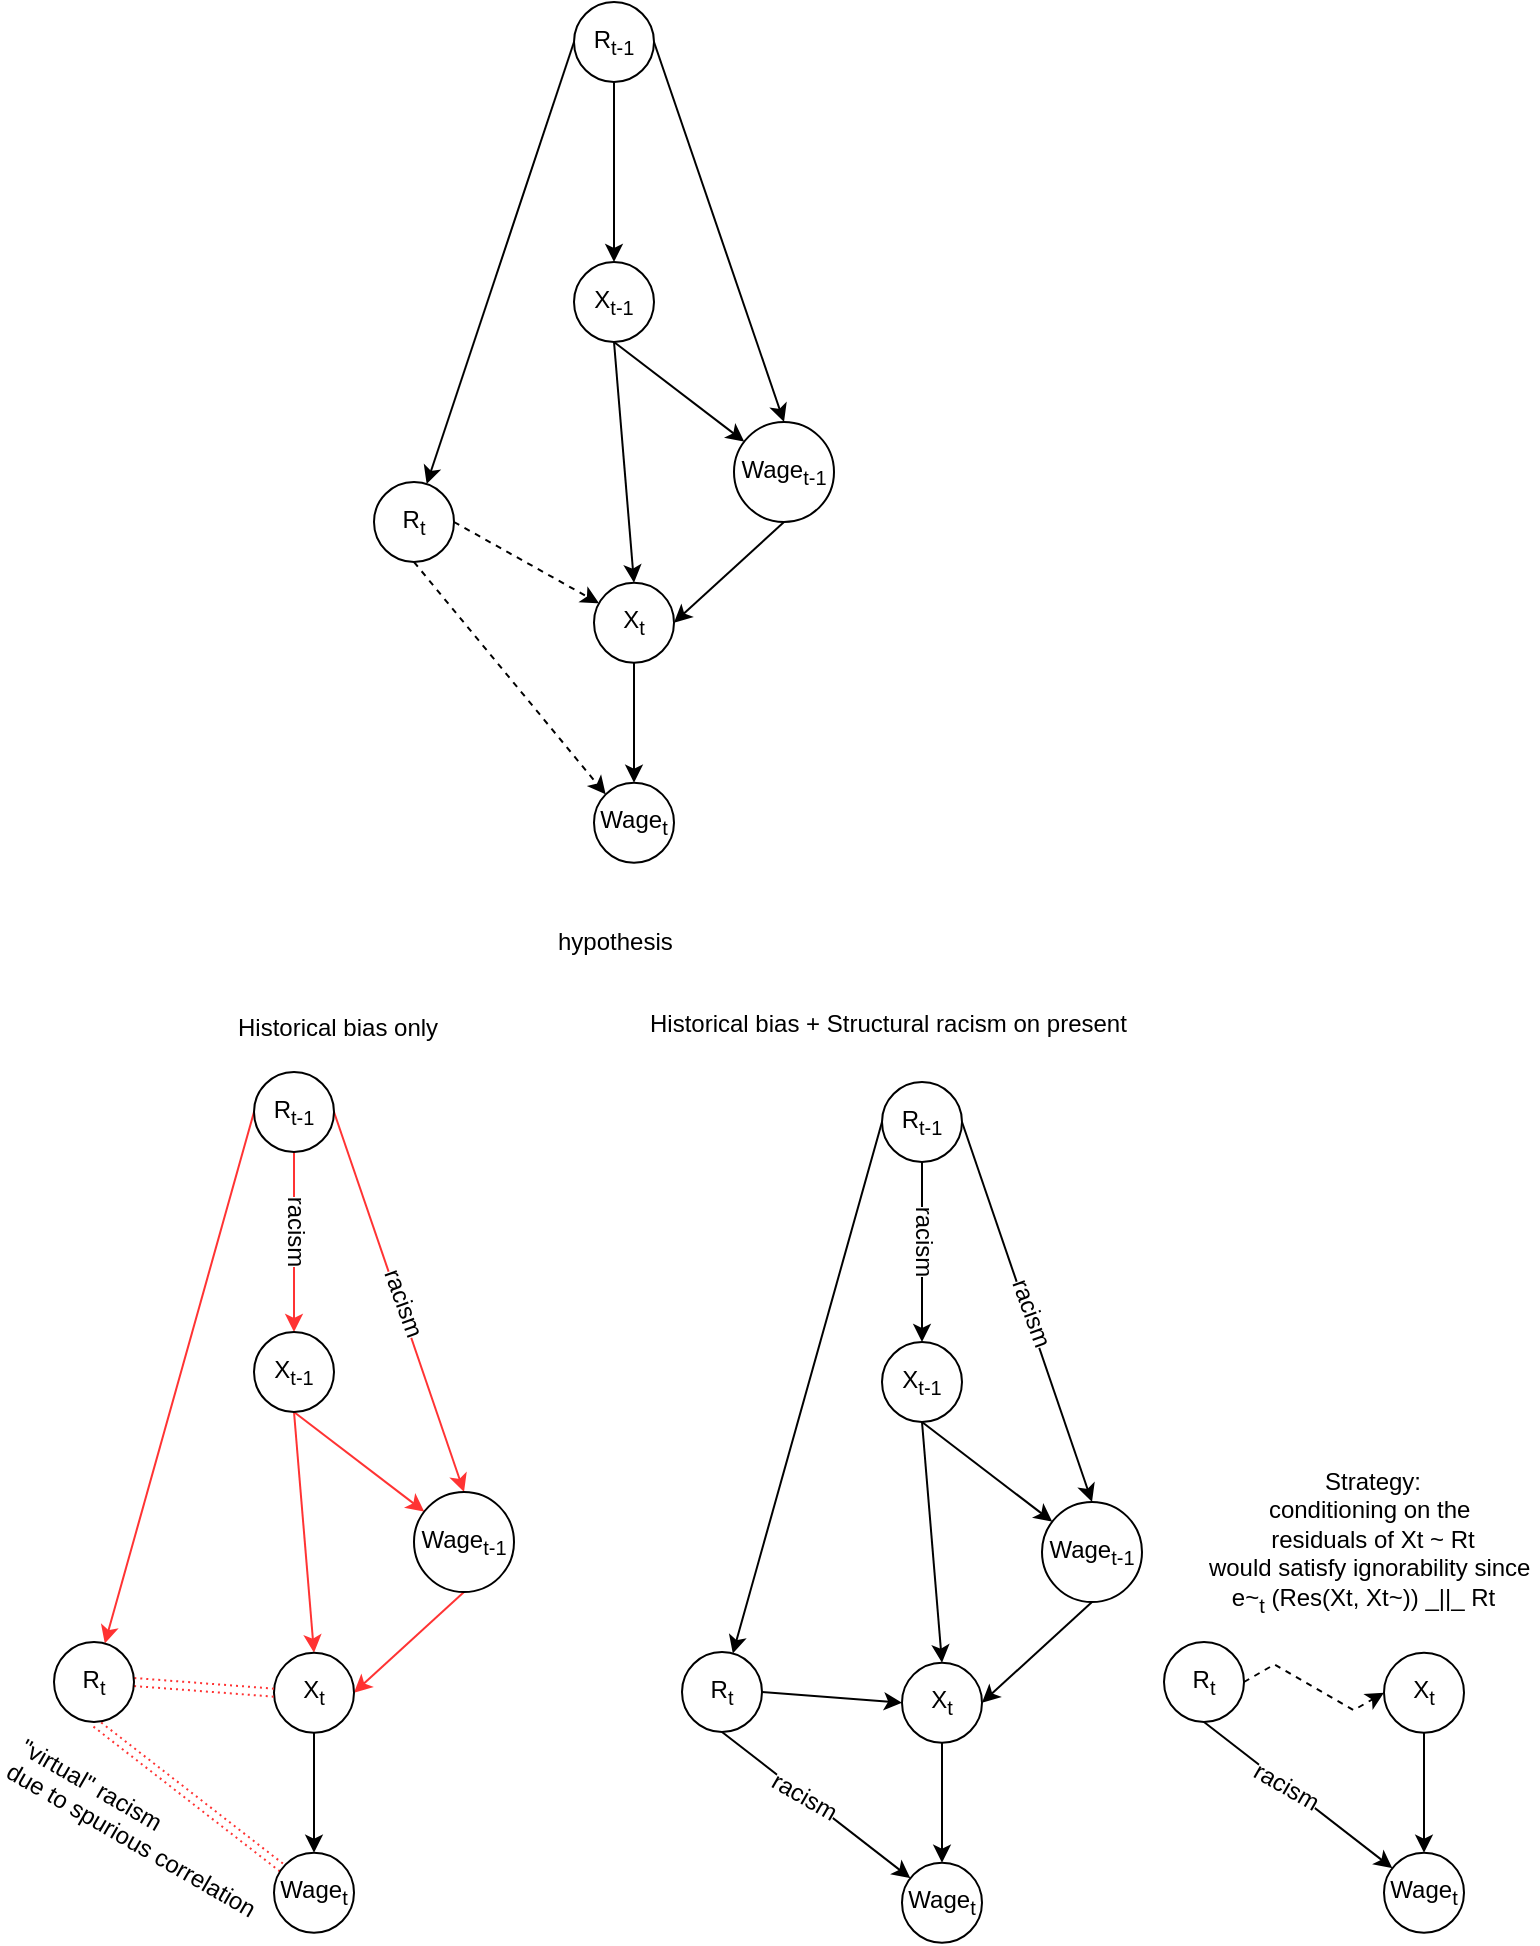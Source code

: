 <mxGraphModel dx="810" dy="400" grid="1" gridSize="10" guides="1" tooltips="1" connect="1" arrows="1" fold="1" page="1" pageScale="1" pageWidth="827" pageHeight="1169" background="#ffffff"><root><mxCell id="0"/><mxCell id="1" parent="0"/><mxCell id="7" style="edgeStyle=orthogonalEdgeStyle;rounded=0;html=1;exitX=0.5;exitY=1;jettySize=auto;orthogonalLoop=1;" edge="1" parent="1" source="2" target="3"><mxGeometry relative="1" as="geometry"><Array as="points"><mxPoint x="380" y="170"/><mxPoint x="380" y="170"/></Array></mxGeometry></mxCell><mxCell id="14" style="rounded=0;html=1;exitX=0;exitY=0.5;jettySize=auto;orthogonalLoop=1;" edge="1" parent="1" source="2" target="6"><mxGeometry relative="1" as="geometry"/></mxCell><mxCell id="17" style="edgeStyle=none;rounded=0;html=1;exitX=1;exitY=0.5;entryX=0.5;entryY=0;jettySize=auto;orthogonalLoop=1;" edge="1" parent="1" source="2" target="4"><mxGeometry relative="1" as="geometry"/></mxCell><mxCell id="2" value="R&lt;sub&gt;t-1&lt;/sub&gt;" style="ellipse;whiteSpace=wrap;html=1;aspect=fixed;" vertex="1" parent="1"><mxGeometry x="360" y="80" width="40" height="40" as="geometry"/></mxCell><mxCell id="8" style="rounded=0;html=1;exitX=0.5;exitY=1;jettySize=auto;orthogonalLoop=1;" edge="1" parent="1" source="3" target="4"><mxGeometry relative="1" as="geometry"/></mxCell><mxCell id="19" style="edgeStyle=none;rounded=0;html=1;exitX=0.5;exitY=1;entryX=0.5;entryY=0;jettySize=auto;orthogonalLoop=1;" edge="1" parent="1" source="3" target="5"><mxGeometry relative="1" as="geometry"/></mxCell><mxCell id="3" value="X&lt;sub&gt;t-1&lt;/sub&gt;" style="ellipse;whiteSpace=wrap;html=1;aspect=fixed;" vertex="1" parent="1"><mxGeometry x="360" y="210" width="40" height="40" as="geometry"/></mxCell><mxCell id="16" style="rounded=0;html=1;exitX=0.5;exitY=1;entryX=1;entryY=0.5;jettySize=auto;orthogonalLoop=1;" edge="1" parent="1" source="4" target="5"><mxGeometry relative="1" as="geometry"/></mxCell><mxCell id="4" value="Wage&lt;sub&gt;t-1&lt;/sub&gt;" style="ellipse;whiteSpace=wrap;html=1;aspect=fixed;" vertex="1" parent="1"><mxGeometry x="440" y="290" width="50" height="50" as="geometry"/></mxCell><mxCell id="20" style="edgeStyle=none;rounded=0;html=1;exitX=0.5;exitY=1;entryX=0.5;entryY=0;jettySize=auto;orthogonalLoop=1;" edge="1" parent="1" source="5" target="15"><mxGeometry relative="1" as="geometry"/></mxCell><mxCell id="5" value="X&lt;sub&gt;t&lt;/sub&gt;" style="ellipse;whiteSpace=wrap;html=1;aspect=fixed;" vertex="1" parent="1"><mxGeometry x="370" y="370.333" width="40" height="40" as="geometry"/></mxCell><mxCell id="21" style="edgeStyle=none;rounded=0;html=1;exitX=1;exitY=0.5;jettySize=auto;orthogonalLoop=1;dashed=1;" edge="1" parent="1" source="6" target="5"><mxGeometry relative="1" as="geometry"/></mxCell><mxCell id="22" style="edgeStyle=none;rounded=0;html=1;exitX=0.5;exitY=1;entryX=0;entryY=0;dashed=1;jettySize=auto;orthogonalLoop=1;" edge="1" parent="1" source="6" target="15"><mxGeometry relative="1" as="geometry"/></mxCell><mxCell id="6" value="R&lt;sub&gt;t&lt;/sub&gt;" style="ellipse;whiteSpace=wrap;html=1;aspect=fixed;" vertex="1" parent="1"><mxGeometry x="260" y="320" width="40" height="40" as="geometry"/></mxCell><mxCell id="15" value="Wage&lt;sub&gt;t&lt;/sub&gt;" style="ellipse;whiteSpace=wrap;html=1;aspect=fixed;" vertex="1" parent="1"><mxGeometry x="370" y="470.333" width="40" height="40" as="geometry"/></mxCell><mxCell id="31" value="hypothesis" style="text;html=1;resizable=0;points=[];autosize=1;align=left;verticalAlign=top;spacingTop=-4;" vertex="1" parent="1"><mxGeometry x="350" y="540" width="70" height="20" as="geometry"/></mxCell><mxCell id="32" value="Historical bias only" style="text;html=1;resizable=0;points=[];autosize=1;align=left;verticalAlign=top;spacingTop=-4;" vertex="1" parent="1"><mxGeometry x="190" y="583" width="120" height="20" as="geometry"/></mxCell><mxCell id="34" style="edgeStyle=orthogonalEdgeStyle;rounded=0;html=1;exitX=0.5;exitY=1;jettySize=auto;orthogonalLoop=1;strokeColor=#FF3333;" edge="1" source="37" target="40" parent="1"><mxGeometry relative="1" as="geometry"><Array as="points"><mxPoint x="220" y="705"/><mxPoint x="220" y="705"/></Array></mxGeometry></mxCell><mxCell id="68" value="racism" style="text;html=1;resizable=0;points=[];align=center;verticalAlign=middle;labelBackgroundColor=#ffffff;rotation=90;" vertex="1" connectable="0" parent="34"><mxGeometry x="0.111" y="16" relative="1" as="geometry"><mxPoint x="-15" y="-11" as="offset"/></mxGeometry></mxCell><mxCell id="35" style="rounded=0;html=1;exitX=0;exitY=0.5;jettySize=auto;orthogonalLoop=1;strokeColor=#FF3333;" edge="1" source="37" target="47" parent="1"><mxGeometry relative="1" as="geometry"/></mxCell><mxCell id="36" style="edgeStyle=none;rounded=0;html=1;exitX=1;exitY=0.5;entryX=0.5;entryY=0;jettySize=auto;orthogonalLoop=1;strokeColor=#FF3333;" edge="1" source="37" target="42" parent="1"><mxGeometry relative="1" as="geometry"/></mxCell><mxCell id="67" value="racism" style="text;html=1;resizable=0;points=[];align=center;verticalAlign=middle;labelBackgroundColor=#ffffff;rotation=70;" vertex="1" connectable="0" parent="36"><mxGeometry x="-0.148" y="-2" relative="1" as="geometry"><mxPoint x="9" y="13" as="offset"/></mxGeometry></mxCell><mxCell id="37" value="R&lt;sub&gt;t-1&lt;/sub&gt;" style="ellipse;whiteSpace=wrap;html=1;aspect=fixed;" vertex="1" parent="1"><mxGeometry x="200" y="615" width="40" height="40" as="geometry"/></mxCell><mxCell id="38" style="rounded=0;html=1;exitX=0.5;exitY=1;jettySize=auto;orthogonalLoop=1;strokeColor=#FF3333;" edge="1" source="40" target="42" parent="1"><mxGeometry relative="1" as="geometry"/></mxCell><mxCell id="39" style="edgeStyle=none;rounded=0;html=1;exitX=0.5;exitY=1;entryX=0.5;entryY=0;jettySize=auto;orthogonalLoop=1;strokeColor=#FF3333;" edge="1" source="40" target="44" parent="1"><mxGeometry relative="1" as="geometry"/></mxCell><mxCell id="40" value="X&lt;sub&gt;t-1&lt;/sub&gt;" style="ellipse;whiteSpace=wrap;html=1;aspect=fixed;" vertex="1" parent="1"><mxGeometry x="200" y="745" width="40" height="40" as="geometry"/></mxCell><mxCell id="41" style="rounded=0;html=1;exitX=0.5;exitY=1;entryX=1;entryY=0.5;jettySize=auto;orthogonalLoop=1;strokeColor=#FF3333;" edge="1" source="42" target="44" parent="1"><mxGeometry relative="1" as="geometry"/></mxCell><mxCell id="42" value="Wage&lt;sub&gt;t-1&lt;/sub&gt;" style="ellipse;whiteSpace=wrap;html=1;aspect=fixed;" vertex="1" parent="1"><mxGeometry x="280" y="825" width="50" height="50" as="geometry"/></mxCell><mxCell id="43" style="edgeStyle=none;rounded=0;html=1;exitX=0.5;exitY=1;entryX=0.5;entryY=0;jettySize=auto;orthogonalLoop=1;" edge="1" source="44" target="48" parent="1"><mxGeometry relative="1" as="geometry"/></mxCell><mxCell id="44" value="X&lt;sub&gt;t&lt;/sub&gt;" style="ellipse;whiteSpace=wrap;html=1;aspect=fixed;" vertex="1" parent="1"><mxGeometry x="210" y="905.333" width="40" height="40" as="geometry"/></mxCell><mxCell id="49" style="edgeStyle=none;rounded=0;html=1;exitX=1;exitY=0.5;entryX=0;entryY=0.5;dashed=1;jettySize=auto;orthogonalLoop=1;shape=link;dashPattern=1 2;strokeColor=#FF3333;" edge="1" parent="1" source="47" target="44"><mxGeometry relative="1" as="geometry"/></mxCell><mxCell id="50" style="edgeStyle=none;shape=link;rounded=0;html=1;exitX=0.5;exitY=1;dashed=1;dashPattern=1 2;jettySize=auto;orthogonalLoop=1;strokeColor=#FF3333;" edge="1" parent="1" source="47" target="48"><mxGeometry relative="1" as="geometry"/></mxCell><mxCell id="47" value="R&lt;sub&gt;t&lt;/sub&gt;" style="ellipse;whiteSpace=wrap;html=1;aspect=fixed;" vertex="1" parent="1"><mxGeometry x="100" y="900" width="40" height="40" as="geometry"/></mxCell><mxCell id="48" value="Wage&lt;sub&gt;t&lt;/sub&gt;" style="ellipse;whiteSpace=wrap;html=1;aspect=fixed;" vertex="1" parent="1"><mxGeometry x="210" y="1005.333" width="40" height="40" as="geometry"/></mxCell><mxCell id="66" value="Historical bias + Structural racism on present" style="text;html=1;resizable=0;points=[];autosize=1;align=left;verticalAlign=top;spacingTop=-4;" vertex="1" parent="1"><mxGeometry x="396" y="581" width="250" height="20" as="geometry"/></mxCell><mxCell id="69" value="&quot;virtual&quot; racism&lt;div&gt;due to spurious correlation&lt;/div&gt;" style="text;html=1;resizable=0;points=[];autosize=1;align=left;verticalAlign=top;spacingTop=-4;rotation=30;" vertex="1" parent="1"><mxGeometry x="70" y="980" width="160" height="30" as="geometry"/></mxCell><mxCell id="70" style="edgeStyle=none;shape=link;rounded=0;html=1;exitX=1;exitY=0.5;jettySize=auto;orthogonalLoop=1;" edge="1" parent="1"><mxGeometry relative="1" as="geometry"><mxPoint x="540" y="630" as="sourcePoint"/><mxPoint x="540" y="629.667" as="targetPoint"/></mxGeometry></mxCell><mxCell id="71" style="edgeStyle=orthogonalEdgeStyle;rounded=0;html=1;exitX=0.5;exitY=1;jettySize=auto;orthogonalLoop=1;" edge="1" source="76" target="79" parent="1"><mxGeometry relative="1" as="geometry"><Array as="points"><mxPoint x="534" y="710"/><mxPoint x="534" y="710"/></Array></mxGeometry></mxCell><mxCell id="72" value="racism" style="text;html=1;resizable=0;points=[];align=center;verticalAlign=middle;labelBackgroundColor=#ffffff;rotation=90;" vertex="1" connectable="0" parent="71"><mxGeometry x="0.111" y="16" relative="1" as="geometry"><mxPoint x="-15" y="-11" as="offset"/></mxGeometry></mxCell><mxCell id="73" style="rounded=0;html=1;exitX=0;exitY=0.5;jettySize=auto;orthogonalLoop=1;" edge="1" source="76" target="86" parent="1"><mxGeometry relative="1" as="geometry"/></mxCell><mxCell id="74" style="edgeStyle=none;rounded=0;html=1;exitX=1;exitY=0.5;entryX=0.5;entryY=0;jettySize=auto;orthogonalLoop=1;" edge="1" source="76" target="81" parent="1"><mxGeometry relative="1" as="geometry"/></mxCell><mxCell id="75" value="racism" style="text;html=1;resizable=0;points=[];align=center;verticalAlign=middle;labelBackgroundColor=#ffffff;rotation=70;" vertex="1" connectable="0" parent="74"><mxGeometry x="-0.148" y="-2" relative="1" as="geometry"><mxPoint x="9" y="13" as="offset"/></mxGeometry></mxCell><mxCell id="76" value="R&lt;sub&gt;t-1&lt;/sub&gt;" style="ellipse;whiteSpace=wrap;html=1;aspect=fixed;" vertex="1" parent="1"><mxGeometry x="514" y="620" width="40" height="40" as="geometry"/></mxCell><mxCell id="77" style="rounded=0;html=1;exitX=0.5;exitY=1;jettySize=auto;orthogonalLoop=1;" edge="1" source="79" target="81" parent="1"><mxGeometry relative="1" as="geometry"/></mxCell><mxCell id="78" style="edgeStyle=none;rounded=0;html=1;exitX=0.5;exitY=1;entryX=0.5;entryY=0;jettySize=auto;orthogonalLoop=1;" edge="1" source="79" target="83" parent="1"><mxGeometry relative="1" as="geometry"/></mxCell><mxCell id="79" value="X&lt;sub&gt;t-1&lt;/sub&gt;" style="ellipse;whiteSpace=wrap;html=1;aspect=fixed;" vertex="1" parent="1"><mxGeometry x="514" y="750" width="40" height="40" as="geometry"/></mxCell><mxCell id="80" style="rounded=0;html=1;exitX=0.5;exitY=1;entryX=1;entryY=0.5;jettySize=auto;orthogonalLoop=1;" edge="1" source="81" target="83" parent="1"><mxGeometry relative="1" as="geometry"/></mxCell><mxCell id="81" value="Wage&lt;sub&gt;t-1&lt;/sub&gt;" style="ellipse;whiteSpace=wrap;html=1;aspect=fixed;" vertex="1" parent="1"><mxGeometry x="594" y="830" width="50" height="50" as="geometry"/></mxCell><mxCell id="82" style="edgeStyle=none;rounded=0;html=1;exitX=0.5;exitY=1;entryX=0.5;entryY=0;jettySize=auto;orthogonalLoop=1;" edge="1" source="83" target="87" parent="1"><mxGeometry relative="1" as="geometry"/></mxCell><mxCell id="83" value="X&lt;sub&gt;t&lt;/sub&gt;" style="ellipse;whiteSpace=wrap;html=1;aspect=fixed;" vertex="1" parent="1"><mxGeometry x="524" y="910.333" width="40" height="40" as="geometry"/></mxCell><mxCell id="84" style="rounded=0;html=1;exitX=1;exitY=0.5;entryX=0;entryY=0.5;jettySize=auto;orthogonalLoop=1;" edge="1" source="86" target="83" parent="1"><mxGeometry relative="1" as="geometry"/></mxCell><mxCell id="85" style="edgeStyle=none;rounded=0;html=1;exitX=0.5;exitY=1;jettySize=auto;orthogonalLoop=1;" edge="1" source="86" target="87" parent="1"><mxGeometry relative="1" as="geometry"/></mxCell><mxCell id="89" value="racism" style="text;html=1;resizable=0;points=[];align=center;verticalAlign=middle;labelBackgroundColor=#ffffff;rotation=30;" vertex="1" connectable="0" parent="85"><mxGeometry x="-0.469" y="1" relative="1" as="geometry"><mxPoint x="15" y="13" as="offset"/></mxGeometry></mxCell><mxCell id="86" value="R&lt;sub&gt;t&lt;/sub&gt;" style="ellipse;whiteSpace=wrap;html=1;aspect=fixed;" vertex="1" parent="1"><mxGeometry x="414" y="905" width="40" height="40" as="geometry"/></mxCell><mxCell id="87" value="Wage&lt;sub&gt;t&lt;/sub&gt;" style="ellipse;whiteSpace=wrap;html=1;aspect=fixed;" vertex="1" parent="1"><mxGeometry x="524" y="1010.333" width="40" height="40" as="geometry"/></mxCell><mxCell id="93" style="edgeStyle=none;rounded=0;html=1;exitX=0.5;exitY=1;entryX=0.5;entryY=0;jettySize=auto;orthogonalLoop=1;" edge="1" source="94" target="100" parent="1"><mxGeometry relative="1" as="geometry"/></mxCell><mxCell id="94" value="X&lt;sub&gt;t&lt;/sub&gt;" style="ellipse;whiteSpace=wrap;html=1;aspect=fixed;" vertex="1" parent="1"><mxGeometry x="765" y="905.333" width="40" height="40" as="geometry"/></mxCell><mxCell id="95" style="edgeStyle=isometricEdgeStyle;rounded=0;html=1;exitX=1;exitY=0.5;entryX=0;entryY=0.5;jettySize=auto;orthogonalLoop=1;dashed=1;" edge="1" source="99" target="94" parent="1"><mxGeometry relative="1" as="geometry"/></mxCell><mxCell id="96" value="&lt;div&gt;Strategy:&lt;/div&gt;conditioning on the&amp;nbsp;&lt;div&gt;residuals of Xt ~ Rt&lt;/div&gt;&lt;div&gt;would satisfy ignorability since&amp;nbsp;&lt;/div&gt;&lt;div&gt;&lt;span&gt;e~&lt;/span&gt;&lt;sub&gt;t&lt;/sub&gt;&amp;nbsp;(Res(Xt, Xt~)) _||_ Rt&amp;nbsp;&lt;sub style=&quot;letter-spacing: 0px&quot;&gt;&amp;nbsp;&lt;/sub&gt;&lt;span style=&quot;letter-spacing: 0px&quot;&gt;&amp;nbsp;&lt;/span&gt;&lt;/div&gt;" style="text;html=1;resizable=0;points=[];align=center;verticalAlign=middle;labelBackgroundColor=#ffffff;" vertex="1" connectable="0" parent="95"><mxGeometry x="-0.364" relative="1" as="geometry"><mxPoint x="42" y="-65" as="offset"/></mxGeometry></mxCell><mxCell id="97" style="edgeStyle=none;rounded=0;html=1;exitX=0.5;exitY=1;jettySize=auto;orthogonalLoop=1;" edge="1" source="99" target="100" parent="1"><mxGeometry relative="1" as="geometry"/></mxCell><mxCell id="98" value="racism" style="text;html=1;resizable=0;points=[];align=center;verticalAlign=middle;labelBackgroundColor=#ffffff;rotation=30;" vertex="1" connectable="0" parent="97"><mxGeometry x="-0.469" y="1" relative="1" as="geometry"><mxPoint x="15" y="13" as="offset"/></mxGeometry></mxCell><mxCell id="99" value="R&lt;sub&gt;t&lt;/sub&gt;" style="ellipse;whiteSpace=wrap;html=1;aspect=fixed;" vertex="1" parent="1"><mxGeometry x="655" y="900" width="40" height="40" as="geometry"/></mxCell><mxCell id="100" value="Wage&lt;sub&gt;t&lt;/sub&gt;" style="ellipse;whiteSpace=wrap;html=1;aspect=fixed;" vertex="1" parent="1"><mxGeometry x="765" y="1005.333" width="40" height="40" as="geometry"/></mxCell></root></mxGraphModel>